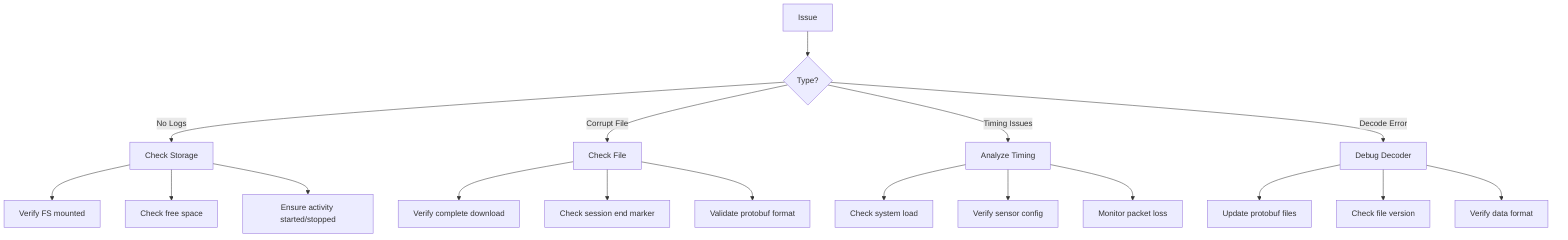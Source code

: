graph TD
    A[Issue] --> B{Type?}
    
    B -->|No Logs| C[Check Storage]
    C --> C1[Verify FS mounted]
    C --> C2[Check free space]
    C --> C3[Ensure activity started/stopped]
    
    B -->|Corrupt File| D[Check File]
    D --> D1[Verify complete download]
    D --> D2[Check session end marker]
    D --> D3[Validate protobuf format]
    
    B -->|Timing Issues| E[Analyze Timing]
    E --> E1[Check system load]
    E --> E2[Verify sensor config]
    E --> E3[Monitor packet loss]
    
    B -->|Decode Error| F[Debug Decoder]
    F --> F1[Update protobuf files]
    F --> F2[Check file version]
    F --> F3[Verify data format]